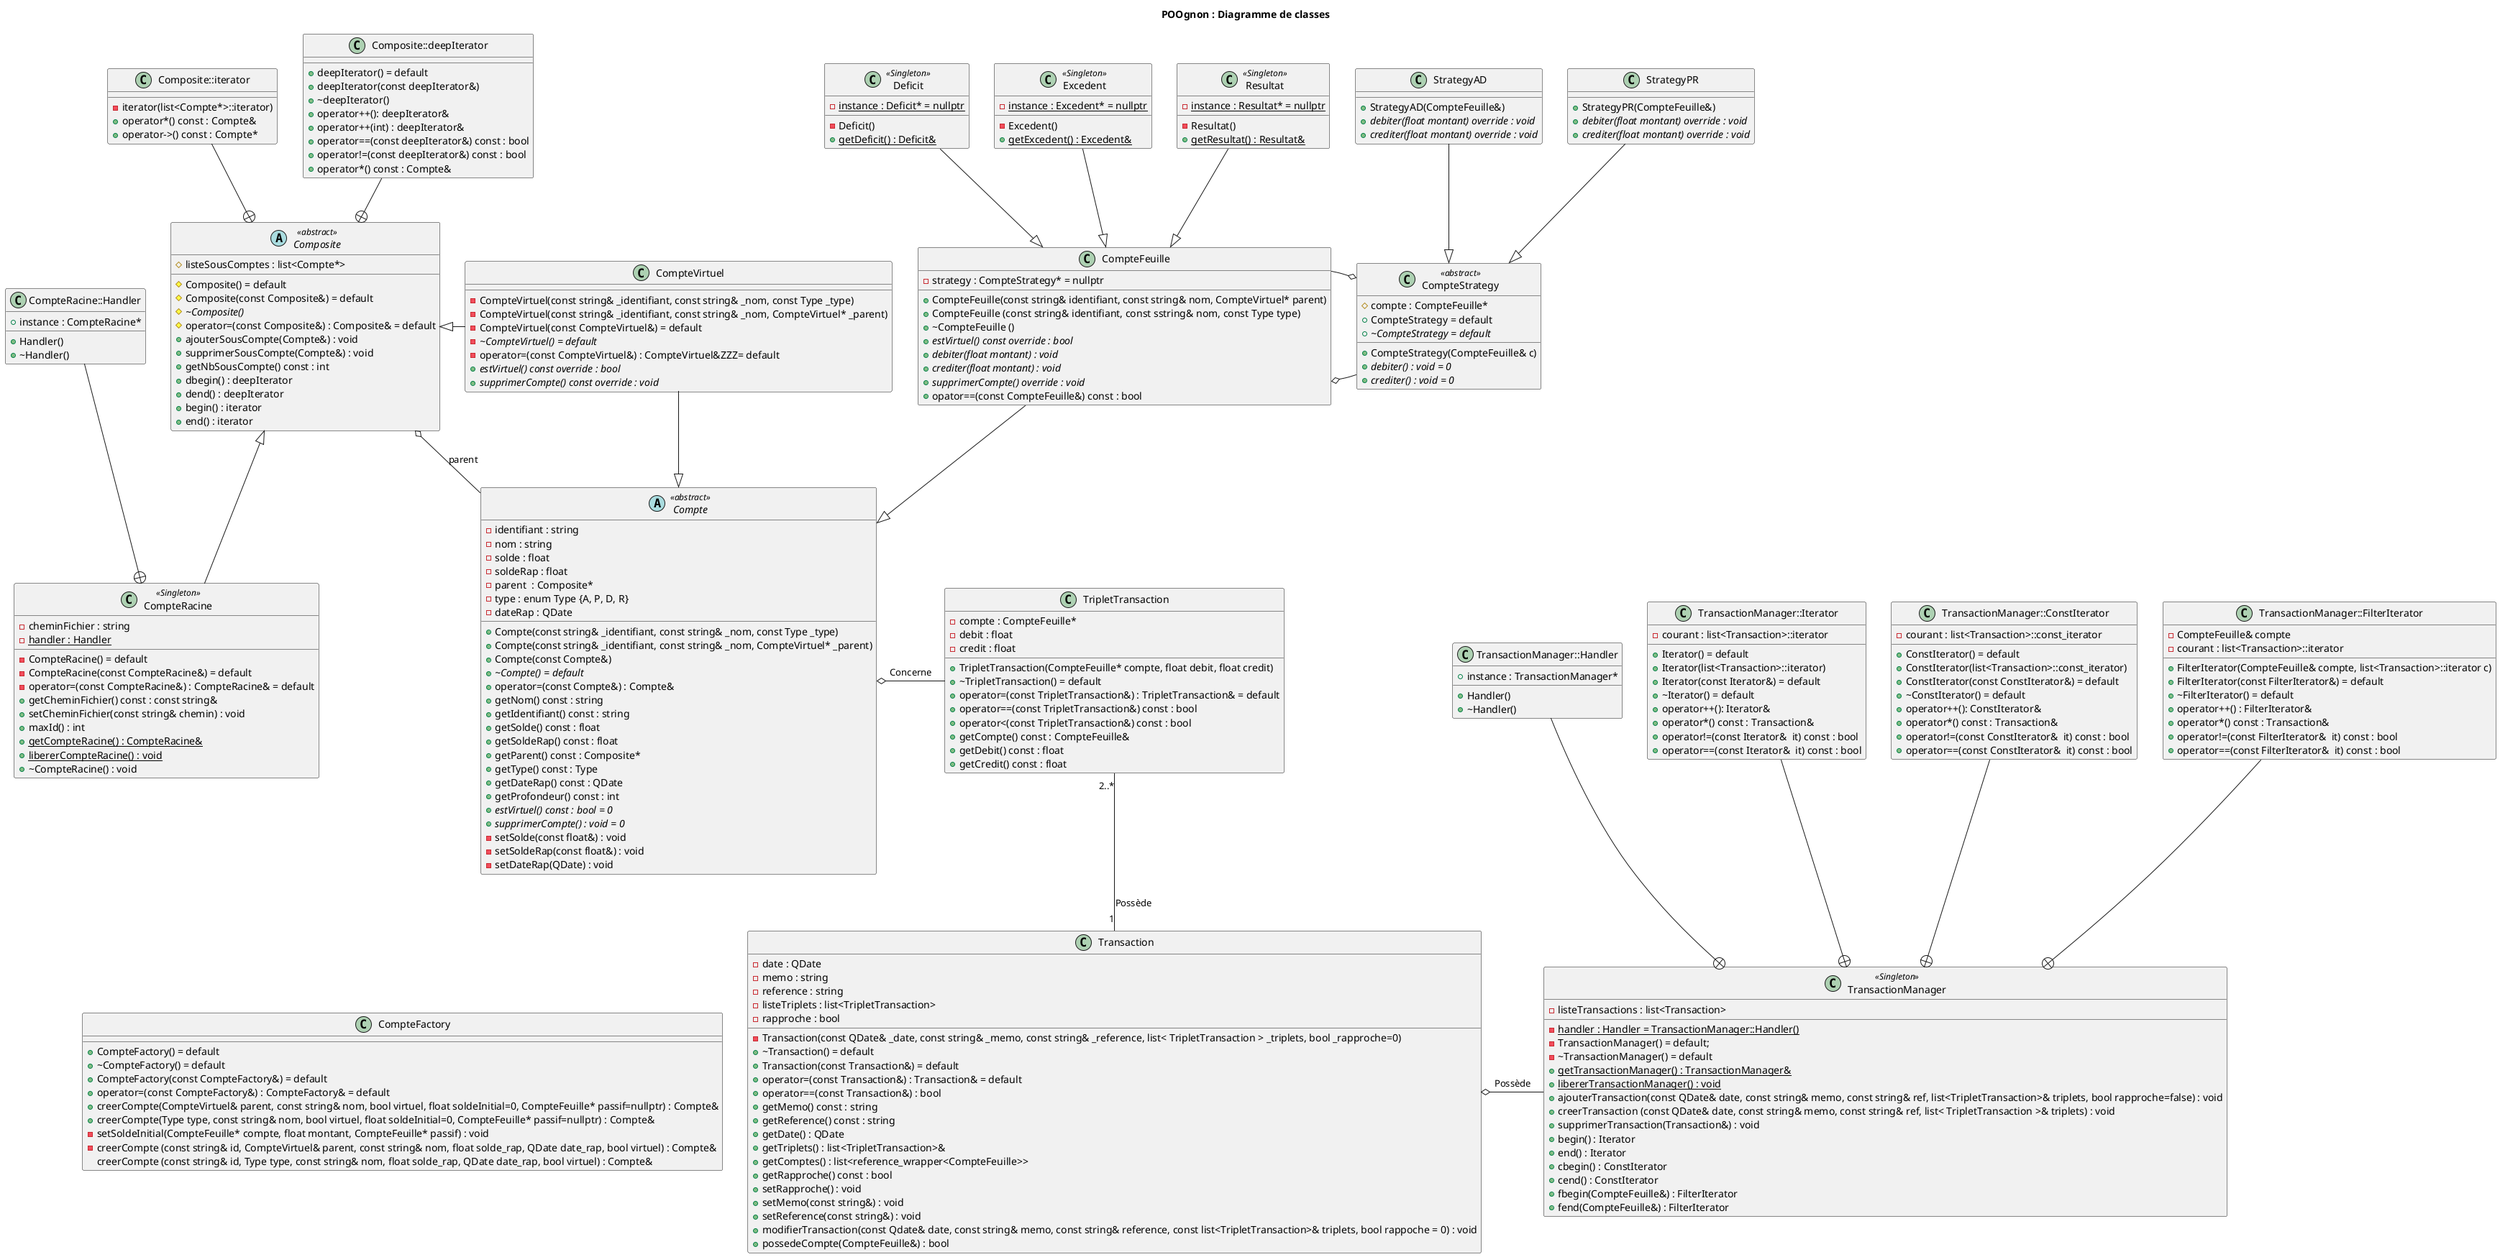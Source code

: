 @startuml

title POOgnon : Diagramme de classes

class CompteRacine <<Singleton>> {
  - cheminFichier : string
  - {static} handler : Handler
  - CompteRacine() = default
  - CompteRacine(const CompteRacine&) = default
  - operator=(const CompteRacine&) : CompteRacine& = default
  + getCheminFichier() const : const string&
  + setCheminFichier(const string& chemin) : void
  + maxId() : int
  + {static} getCompteRacine() : CompteRacine&
  + {static} libererCompteRacine() : void
  + ~CompteRacine() : void
}
class CompteRacine::Handler {
  + instance : CompteRacine*
  + Handler()
  + ~Handler()
}
CompteRacine::Handler --+ CompteRacine

class Composite::iterator {
  - iterator(list<Compte*>::iterator)
  + operator*() const : Compte&
  + operator->() const : Compte*
}
Composite::iterator --+ Composite
class Composite::deepIterator {
  + deepIterator() = default
  + deepIterator(const deepIterator&)
  + ~deepIterator()
  + operator++(): deepIterator&
  + operator++(int) : deepIterator&
  + operator==(const deepIterator&) const : bool
  + operator!=(const deepIterator&) const : bool
  + operator*() const : Compte&
}
Composite::deepIterator --+ Composite
Composite <|-- CompteRacine

abstract class Compte <<abstract>>{
  - identifiant : string
  - nom : string
  - solde : float
  - soldeRap : float
  - parent  : Composite*
  - type : enum Type {A, P, D, R}
  - dateRap : QDate
  + Compte(const string& _identifiant, const string& _nom, const Type _type)
  + Compte(const string& _identifiant, const string& _nom, CompteVirtuel* _parent)
  + Compte(const Compte&)
  + {abstract} ~Compte() = default
  + operator=(const Compte&) : Compte&
  + getNom() const : string
  + getIdentifiant() const : string
  + getSolde() const : float
  + getSoldeRap() const : float
  + getParent() const : Composite*
  + getType() const : Type
  + getDateRap() const : QDate
  + getProfondeur() const : int
  + {abstract} estVirtuel() const : bool = 0
  + {abstract} supprimerCompte() : void = 0
  - setSolde(const float&) : void
  - setSoldeRap(const float&) : void
  - setDateRap(QDate) : void
}

class Deficit <<Singleton>> {
  - {static} instance : Deficit* = nullptr
  - Deficit()
  + {static} getDeficit() : Deficit&
}
Deficit  --|> CompteFeuille

class Excedent <<Singleton>> {
  - {static} instance : Excedent* = nullptr
  - Excedent()
  + {static} getExcedent() : Excedent&
}
Excedent  --|> CompteFeuille

class Resultat <<Singleton>> {
  - {static} instance : Resultat* = nullptr
  - Resultat()
  + {static} getResultat() : Resultat&
}
Resultat  --|> CompteFeuille

class CompteStrategy <<abstract>>{
  # compte : CompteFeuille*
  + CompteStrategy = default
  + CompteStrategy(CompteFeuille& c)
  + {abstract} ~CompteStrategy = default
  + {abstract} debiter() : void = 0
  + {abstract} crediter() : void = 0
}
CompteFeuille o- CompteStrategy
CompteFeuille -o CompteStrategy

class StrategyAD{
  + StrategyAD(CompteFeuille&)
  + {abstract} debiter(float montant) override : void
  + {abstract} crediter(float montant) override : void
}
StrategyAD --|> CompteStrategy

class StrategyPR{
  + StrategyPR(CompteFeuille&)
  + {abstract} debiter(float montant) override : void
  + {abstract} crediter(float montant) override : void
}
StrategyPR --|> CompteStrategy


class CompteFeuille {
  - strategy : CompteStrategy* = nullptr
  + CompteFeuille(const string& identifiant, const string& nom, CompteVirtuel* parent)
  + CompteFeuille (const string& identifiant, const sstring& nom, const Type type)
  + ~CompteFeuille ()
  + {abstract} estVirtuel() const override : bool
  + {abstract} debiter(float montant) : void
  + {abstract} crediter(float montant) : void
  + {abstract} supprimerCompte() override : void
  + opator==(const CompteFeuille&) const : bool
}

CompteFeuille --|> “Compte”

abstract class Composite <<abstract>> {
  # listeSousComptes : list<Compte*>
  # Composite() = default
  # Composite(const Composite&) = default
  # {abstract} ~Composite()
  # operator=(const Composite&) : Composite& = default
  + ajouterSousCompte(Compte&) : void
  + supprimerSousCompte(Compte&) : void
  + getNbSousCompte() const : int
  + dbegin() : deepIterator
  + dend() : deepIterator
  + begin() : iterator
  + end() : iterator
}

Composite o- Compte : parent

class CompteVirtuel {
  - CompteVirtuel(const string& _identifiant, const string& _nom, const Type _type)
  - CompteVirtuel(const string& _identifiant, const string& _nom, CompteVirtuel* _parent)
  - CompteVirtuel(const CompteVirtuel&) = default
  - {abstract} ~CompteVirtuel() = default
  - operator=(const CompteVirtuel&) : CompteVirtuel&ZZZ= default
  + {abstract} estVirtuel() const override : bool
  + {abstract} supprimerCompte() const override : void
}

Composite <|- CompteVirtuel
CompteVirtuel --|> Compte

together {
  class CompteFactory {
    + CompteFactory() = default
    + ~CompteFactory() = default
    + CompteFactory(const CompteFactory&) = default
    + operator=(const CompteFactory&) : CompteFactory& = default
    + creerCompte(CompteVirtuel& parent, const string& nom, bool virtuel, float soldeInitial=0, CompteFeuille* passif=nullptr) : Compte&
    + creerCompte(Type type, const string& nom, bool virtuel, float soldeInitial=0, CompteFeuille* passif=nullptr) : Compte&
    - setSoldeInitial(CompteFeuille* compte, float montant, CompteFeuille* passif) : void
    - creerCompte (const string& id, CompteVirtuel& parent, const string& nom, float solde_rap, QDate date_rap, bool virtuel) : Compte&
    creerCompte (const string& id, Type type, const string& nom, float solde_rap, QDate date_rap, bool virtuel) : Compte&
  }
  class Transaction {
    - date : QDate
    - memo : string
    - reference : string
    - listeTriplets : list<TripletTransaction>
    - rapproche : bool
    - Transaction(const QDate& _date, const string& _memo, const string& _reference, list< TripletTransaction > _triplets, bool _rapproche=0)
    + ~Transaction() = default
    + Transaction(const Transaction&) = default
    + operator=(const Transaction&) : Transaction& = default
    + operator==(const Transaction&) : bool
    + getMemo() const : string
    + getReference() const : string
    + getDate() : QDate
    + getTriplets() : list<TripletTransaction>&
    + getComptes() : list<reference_wrapper<CompteFeuille>>
    + getRapproche() const : bool
    + setRapproche() : void
    + setMemo(const string&) : void
    + setReference(const string&) : void
    + modifierTransaction(const Qdate& date, const string& memo, const string& reference, const list<TripletTransaction>& triplets, bool rappoche = 0) : void
    + possedeCompte(CompteFeuille&) : bool
  }
  CompteFactory -[hidden]> Transaction
}

class TripletTransaction {
  - compte : CompteFeuille*
  - debit : float
  - credit : float
  + TripletTransaction(CompteFeuille* compte, float debit, float credit)
  + ~TripletTransaction() = default
  + operator=(const TripletTransaction&) : TripletTransaction& = default
  + operator==(const TripletTransaction&) const : bool
  + operator<(const TripletTransaction&) const : bool
  + getCompte() const : CompteFeuille&
  + getDebit() const : float
  + getCredit() const : float
}

Compte o- TripletTransaction : Concerne

TripletTransaction "2..*" -- "1" Transaction : Possède


class TransactionManager <<Singleton>> {
  - listeTransactions : list<Transaction>
  - {static} handler : Handler = TransactionManager::Handler()
  - TransactionManager() = default;
  - ~TransactionManager() = default
  + {static} getTransactionManager() : TransactionManager&
  + {static} libererTransactionManager() : void
  + ajouterTransaction(const QDate& date, const string& memo, const string& ref, list<TripletTransaction>& triplets, bool rapproche=false) : void
  + creerTransaction (const QDate& date, const string& memo, const string& ref, list< TripletTransaction >& triplets) : void
  + supprimerTransaction(Transaction&) : void
  + begin() : Iterator
  + end() : Iterator
  + cbegin() : ConstIterator
  + cend() : ConstIterator
  + fbegin(CompteFeuille&) : FilterIterator
  + fend(CompteFeuille&) : FilterIterator
}
class TransactionManager::Handler {
  + instance : TransactionManager*
  + Handler()
  + ~Handler()
}
TransactionManager::Handler --+ TransactionManager

class TransactionManager::Iterator {
  - courant : list<Transaction>::iterator
  + Iterator() = default
  + Iterator(list<Transaction>::iterator)
  + Iterator(const Iterator&) = default
  + ~Iterator() = default
  + operator++(): Iterator&
  + operator*() const : Transaction&
  + operator!=(const Iterator&  it) const : bool
  + operator==(const Iterator&  it) const : bool
}
TransactionManager::Iterator --+ TransactionManager

class TransactionManager::ConstIterator {
  - courant : list<Transaction>::const_iterator
  + ConstIterator() = default
  + ConstIterator(list<Transaction>::const_iterator)
  + ConstIterator(const ConstIterator&) = default
  + ~ConstIterator() = default
  + operator++(): ConstIterator&
  + operator*() const : Transaction&
  + operator!=(const ConstIterator&  it) const : bool
  + operator==(const ConstIterator&  it) const : bool
}
TransactionManager::ConstIterator --+ TransactionManager

class TransactionManager::FilterIterator {
  - CompteFeuille& compte
  - courant : list<Transaction>::iterator
  + FilterIterator(CompteFeuille& compte, list<Transaction>::iterator c)
  + FilterIterator(const FilterIterator&) = default
  + ~FilterIterator() = default
  + operator++() : FilterIterator&
  + operator*() const : Transaction&
  + operator!=(const FilterIterator&  it) const : bool
  + operator==(const FilterIterator&  it) const : bool
}
TransactionManager::FilterIterator --+ TransactionManager


Transaction o- TransactionManager : Possède



@enduml
